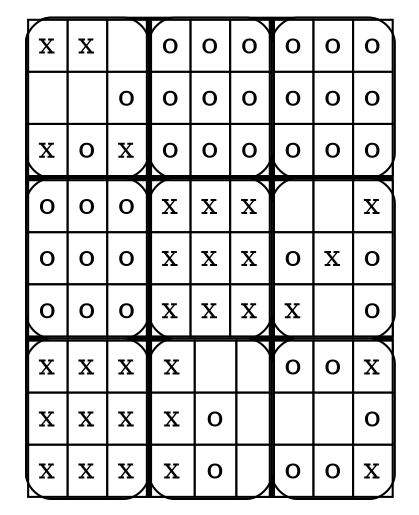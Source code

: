 digraph super_morpion {
  node [shape=none];
  a0 [label=<
  <TABLE border="0" cellspacing="0" cellpadding="0" style="rounded" bgcolor="black">
    <TR>
      <TD><TABLE border="1" cellspacing="0" cellpadding="4" style="rounded" bgcolor="white">
  <TR>
<TD bgcolor="white">x</TD>
<TD bgcolor="white">x</TD>
<TD bgcolor="white"> </TD>
  </TR>
  <TR>
<TD bgcolor="white"> </TD>
<TD bgcolor="white"> </TD>
<TD bgcolor="white">o</TD>
  </TR>
  <TR>
<TD bgcolor="white">x</TD>
<TD bgcolor="white">o</TD>
<TD bgcolor="white">x</TD>
  </TR>
</TABLE>
</TD>
      <TD><TABLE border="1" cellspacing="0" cellpadding="4" style="rounded" bgcolor="white">
  <TR>
<TD bgcolor="white">o</TD>
<TD bgcolor="white">o</TD>
<TD bgcolor="white">o</TD>
  </TR>
  <TR>
<TD bgcolor="white">o</TD>
<TD bgcolor="white">o</TD>
<TD bgcolor="white">o</TD>
  </TR>
  <TR>
<TD bgcolor="white">o</TD>
<TD bgcolor="white">o</TD>
<TD bgcolor="white">o</TD>
  </TR>
</TABLE>
</TD>
      <TD><TABLE border="1" cellspacing="0" cellpadding="4" style="rounded" bgcolor="white">
  <TR>
<TD bgcolor="white">o</TD>
<TD bgcolor="white">o</TD>
<TD bgcolor="white">o</TD>
  </TR>
  <TR>
<TD bgcolor="white">o</TD>
<TD bgcolor="white">o</TD>
<TD bgcolor="white">o</TD>
  </TR>
  <TR>
<TD bgcolor="white">o</TD>
<TD bgcolor="white">o</TD>
<TD bgcolor="white">o</TD>
  </TR>
</TABLE>
</TD>
    </TR>
    <TR>
      <TD><TABLE border="1" cellspacing="0" cellpadding="4" style="rounded" bgcolor="white">
  <TR>
<TD bgcolor="white">o</TD>
<TD bgcolor="white">o</TD>
<TD bgcolor="white">o</TD>
  </TR>
  <TR>
<TD bgcolor="white">o</TD>
<TD bgcolor="white">o</TD>
<TD bgcolor="white">o</TD>
  </TR>
  <TR>
<TD bgcolor="white">o</TD>
<TD bgcolor="white">o</TD>
<TD bgcolor="white">o</TD>
  </TR>
</TABLE>
</TD>
      <TD><TABLE border="1" cellspacing="0" cellpadding="4" style="rounded" bgcolor="white">
  <TR>
<TD bgcolor="white">x</TD>
<TD bgcolor="white">x</TD>
<TD bgcolor="white">x</TD>
  </TR>
  <TR>
<TD bgcolor="white">x</TD>
<TD bgcolor="white">x</TD>
<TD bgcolor="white">x</TD>
  </TR>
  <TR>
<TD bgcolor="white">x</TD>
<TD bgcolor="white">x</TD>
<TD bgcolor="white">x</TD>
  </TR>
</TABLE>
</TD>
      <TD><TABLE border="1" cellspacing="0" cellpadding="4" style="rounded" bgcolor="white">
  <TR>
<TD bgcolor="white"> </TD>
<TD bgcolor="white"> </TD>
<TD bgcolor="white">x</TD>
  </TR>
  <TR>
<TD bgcolor="white">o</TD>
<TD bgcolor="white">x</TD>
<TD bgcolor="white">o</TD>
  </TR>
  <TR>
<TD bgcolor="white">x</TD>
<TD bgcolor="white"> </TD>
<TD bgcolor="white">o</TD>
  </TR>
</TABLE>
</TD>
    </TR>
    <TR>
      <TD><TABLE border="1" cellspacing="0" cellpadding="4" style="rounded" bgcolor="white">
  <TR>
<TD bgcolor="white">x</TD>
<TD bgcolor="white">x</TD>
<TD bgcolor="white">x</TD>
  </TR>
  <TR>
<TD bgcolor="white">x</TD>
<TD bgcolor="white">x</TD>
<TD bgcolor="white">x</TD>
  </TR>
  <TR>
<TD bgcolor="white">x</TD>
<TD bgcolor="white">x</TD>
<TD bgcolor="white">x</TD>
  </TR>
</TABLE>
</TD>
      <TD><TABLE border="1" cellspacing="0" cellpadding="4" style="rounded" bgcolor="white">
  <TR>
<TD bgcolor="white">x</TD>
<TD bgcolor="white"> </TD>
<TD bgcolor="white"> </TD>
  </TR>
  <TR>
<TD bgcolor="white">x</TD>
<TD bgcolor="white">o</TD>
<TD bgcolor="white"> </TD>
  </TR>
  <TR>
<TD bgcolor="white">x</TD>
<TD bgcolor="white">o</TD>
<TD bgcolor="white"> </TD>
  </TR>
</TABLE>
</TD>
      <TD><TABLE border="1" cellspacing="0" cellpadding="4" style="rounded" bgcolor="white">
  <TR>
<TD bgcolor="white">o</TD>
<TD bgcolor="white">o</TD>
<TD bgcolor="white">x</TD>
  </TR>
  <TR>
<TD bgcolor="white"> </TD>
<TD bgcolor="white"> </TD>
<TD bgcolor="white">o</TD>
  </TR>
  <TR>
<TD bgcolor="white">o</TD>
<TD bgcolor="white">o</TD>
<TD bgcolor="white">x</TD>
  </TR>
</TABLE>
</TD>
    </TR>
  </TABLE>
  >];
}
